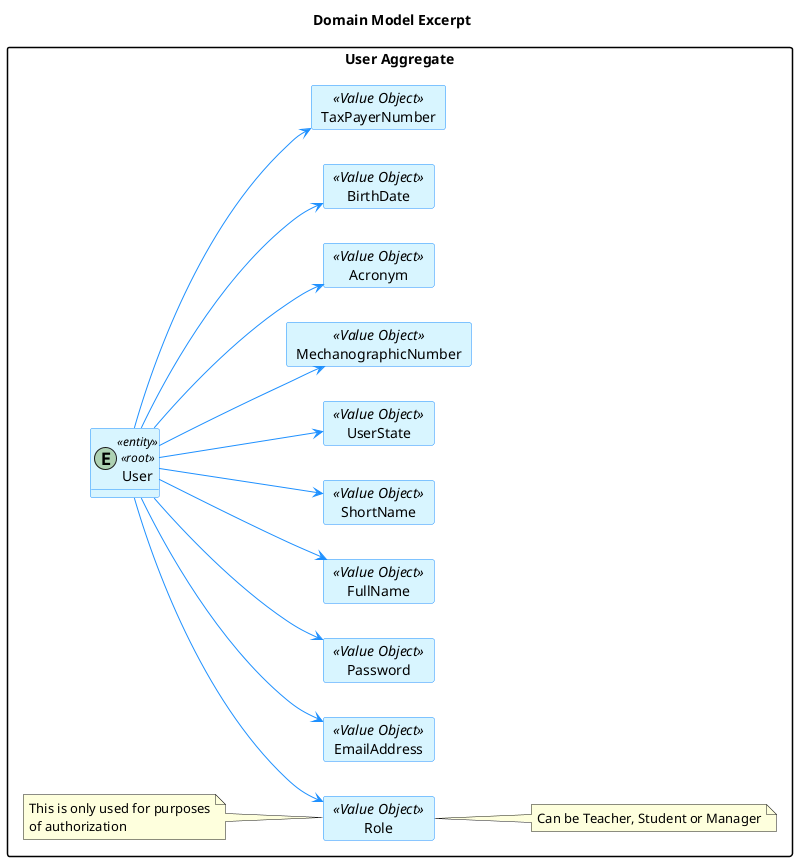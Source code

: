 @startuml

title Domain Model Excerpt

hide methods
left to right direction

skinparam classAttributeIconSize 0

skinparam class {
    LifeLineBorderColor DodgerBlue
    LifeLineBackgroundColor APPLICATION
    BackgroundColor #D8F5FF
    ArrowColor DodgerBlue
    BorderColor DodgerBlue
}

skinparam packageStyle rectangle

skinparam card {
    LifeLineBorderColor DodgerBlue
    LifeLineBackgroundColor APPLICATION
    BackgroundColor #D8F5FF
    ArrowColor DodgerBlue
    BorderColor DodgerBlue
}

package "User Aggregate" {
    entity User <<entity>><<root>>

'User value objects
    card EmailAddress <<Value Object>>{
    }
    card Password <<Value Object>>{
    }
    card FullName <<Value Object>>{
    }
    card ShortName <<Value Object>>{
    }
    card UserState <<Value Object>>{
    }
    card MechanographicNumber <<Value Object>>{
    }
    card Acronym <<Value Object>> {
    }
    card BirthDate <<Value Object>> {
    }
    card TaxPayerNumber <<Value Object>> {
    }
    card Role <<Value Object>> {
    }

    note right of Role: Can be Teacher, Student or Manager

    User --> EmailAddress
    User --> Password
    User --> FullName
    User --> ShortName
    User --> Role
    User --> UserState
    User --> MechanographicNumber
    User --> Acronym
    User --> BirthDate
    User --> TaxPayerNumber

    note left of Role
        This is only used for purposes
        of authorization
    end note
}

@enduml